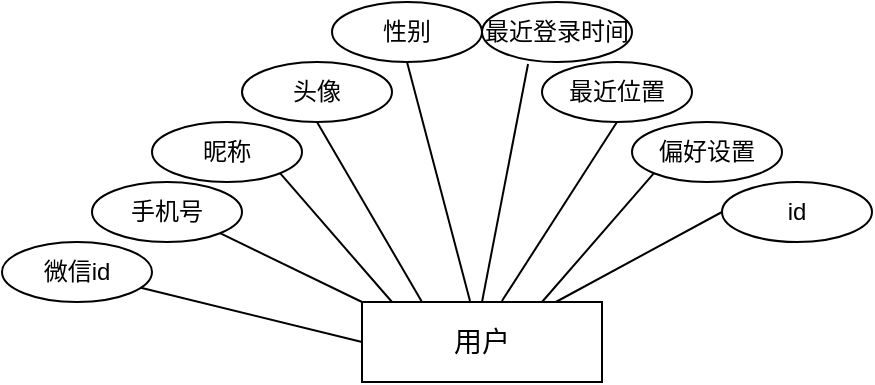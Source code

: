 <mxfile version="26.2.14">
  <diagram name="Page-1" id="9OhKOkV_mPs7GRqaQnFj">
    <mxGraphModel dx="697" dy="780" grid="1" gridSize="15" guides="1" tooltips="1" connect="1" arrows="1" fold="1" page="1" pageScale="1" pageWidth="850" pageHeight="1100" math="0" shadow="0">
      <root>
        <mxCell id="0" />
        <mxCell id="1" parent="0" />
        <mxCell id="GSTNSherqbm7E0yCV95N-1" value="&lt;span style=&quot;font-size: 14px;&quot;&gt;用户&lt;/span&gt;" style="rounded=0;whiteSpace=wrap;html=1;" parent="1" vertex="1">
          <mxGeometry x="360" y="240" width="120" height="40" as="geometry" />
        </mxCell>
        <mxCell id="GSTNSherqbm7E0yCV95N-2" value="微信id" style="ellipse;whiteSpace=wrap;html=1;" parent="1" vertex="1">
          <mxGeometry x="180" y="210" width="75" height="30" as="geometry" />
        </mxCell>
        <mxCell id="GSTNSherqbm7E0yCV95N-3" value="手机号" style="ellipse;whiteSpace=wrap;html=1;" parent="1" vertex="1">
          <mxGeometry x="225" y="180" width="75" height="30" as="geometry" />
        </mxCell>
        <mxCell id="GSTNSherqbm7E0yCV95N-4" value="昵称" style="ellipse;whiteSpace=wrap;html=1;" parent="1" vertex="1">
          <mxGeometry x="255" y="150" width="75" height="30" as="geometry" />
        </mxCell>
        <mxCell id="GSTNSherqbm7E0yCV95N-5" value="头像" style="ellipse;whiteSpace=wrap;html=1;" parent="1" vertex="1">
          <mxGeometry x="300" y="120" width="75" height="30" as="geometry" />
        </mxCell>
        <mxCell id="GSTNSherqbm7E0yCV95N-6" value="性别" style="ellipse;whiteSpace=wrap;html=1;" parent="1" vertex="1">
          <mxGeometry x="345" y="90" width="75" height="30" as="geometry" />
        </mxCell>
        <mxCell id="GSTNSherqbm7E0yCV95N-7" value="最近位置" style="ellipse;whiteSpace=wrap;html=1;" parent="1" vertex="1">
          <mxGeometry x="450" y="120" width="75" height="30" as="geometry" />
        </mxCell>
        <mxCell id="GSTNSherqbm7E0yCV95N-8" value="偏好设置" style="ellipse;whiteSpace=wrap;html=1;" parent="1" vertex="1">
          <mxGeometry x="495" y="150" width="75" height="30" as="geometry" />
        </mxCell>
        <mxCell id="GSTNSherqbm7E0yCV95N-12" value="" style="endArrow=none;html=1;rounded=0;exitX=0;exitY=0.5;exitDx=0;exitDy=0;" parent="1" source="GSTNSherqbm7E0yCV95N-1" target="GSTNSherqbm7E0yCV95N-2" edge="1">
          <mxGeometry width="50" height="50" relative="1" as="geometry">
            <mxPoint x="405" y="215" as="sourcePoint" />
            <mxPoint x="455" y="165" as="targetPoint" />
          </mxGeometry>
        </mxCell>
        <mxCell id="GSTNSherqbm7E0yCV95N-13" value="" style="endArrow=none;html=1;rounded=0;exitX=0;exitY=0;exitDx=0;exitDy=0;entryX=1;entryY=1;entryDx=0;entryDy=0;" parent="1" source="GSTNSherqbm7E0yCV95N-1" target="GSTNSherqbm7E0yCV95N-3" edge="1">
          <mxGeometry width="50" height="50" relative="1" as="geometry">
            <mxPoint x="405" y="215" as="sourcePoint" />
            <mxPoint x="315" y="195" as="targetPoint" />
          </mxGeometry>
        </mxCell>
        <mxCell id="GSTNSherqbm7E0yCV95N-14" value="" style="endArrow=none;html=1;rounded=0;entryX=1;entryY=1;entryDx=0;entryDy=0;" parent="1" target="GSTNSherqbm7E0yCV95N-4" edge="1">
          <mxGeometry width="50" height="50" relative="1" as="geometry">
            <mxPoint x="375" y="240" as="sourcePoint" />
            <mxPoint x="455" y="165" as="targetPoint" />
          </mxGeometry>
        </mxCell>
        <mxCell id="GSTNSherqbm7E0yCV95N-15" value="" style="endArrow=none;html=1;rounded=0;entryX=0.5;entryY=1;entryDx=0;entryDy=0;exitX=0.25;exitY=0;exitDx=0;exitDy=0;" parent="1" source="GSTNSherqbm7E0yCV95N-1" target="GSTNSherqbm7E0yCV95N-5" edge="1">
          <mxGeometry width="50" height="50" relative="1" as="geometry">
            <mxPoint x="390" y="225" as="sourcePoint" />
            <mxPoint x="455" y="165" as="targetPoint" />
          </mxGeometry>
        </mxCell>
        <mxCell id="GSTNSherqbm7E0yCV95N-16" value="" style="endArrow=none;html=1;rounded=0;entryX=0.5;entryY=1;entryDx=0;entryDy=0;exitX=0.45;exitY=-0.012;exitDx=0;exitDy=0;exitPerimeter=0;" parent="1" source="GSTNSherqbm7E0yCV95N-1" target="GSTNSherqbm7E0yCV95N-6" edge="1">
          <mxGeometry width="50" height="50" relative="1" as="geometry">
            <mxPoint x="413" y="225" as="sourcePoint" />
            <mxPoint x="455" y="165" as="targetPoint" />
          </mxGeometry>
        </mxCell>
        <mxCell id="GSTNSherqbm7E0yCV95N-17" value="" style="endArrow=none;html=1;rounded=0;exitX=0.583;exitY=-0.012;exitDx=0;exitDy=0;exitPerimeter=0;entryX=0.5;entryY=1;entryDx=0;entryDy=0;" parent="1" source="GSTNSherqbm7E0yCV95N-1" target="GSTNSherqbm7E0yCV95N-7" edge="1">
          <mxGeometry width="50" height="50" relative="1" as="geometry">
            <mxPoint x="405" y="215" as="sourcePoint" />
            <mxPoint x="455" y="165" as="targetPoint" />
          </mxGeometry>
        </mxCell>
        <mxCell id="GSTNSherqbm7E0yCV95N-18" value="" style="endArrow=none;html=1;rounded=0;exitX=0.75;exitY=0;exitDx=0;exitDy=0;entryX=0;entryY=1;entryDx=0;entryDy=0;" parent="1" source="GSTNSherqbm7E0yCV95N-1" target="GSTNSherqbm7E0yCV95N-8" edge="1">
          <mxGeometry width="50" height="50" relative="1" as="geometry">
            <mxPoint x="405" y="215" as="sourcePoint" />
            <mxPoint x="455" y="165" as="targetPoint" />
          </mxGeometry>
        </mxCell>
        <mxCell id="06KMO7T11eBWESfdQyWb-3" value="id" style="ellipse;whiteSpace=wrap;html=1;" parent="1" vertex="1">
          <mxGeometry x="540" y="180" width="75" height="30" as="geometry" />
        </mxCell>
        <mxCell id="06KMO7T11eBWESfdQyWb-4" value="最近登录时间" style="ellipse;whiteSpace=wrap;html=1;" parent="1" vertex="1">
          <mxGeometry x="420" y="90" width="75" height="30" as="geometry" />
        </mxCell>
        <mxCell id="06KMO7T11eBWESfdQyWb-6" value="" style="endArrow=none;html=1;rounded=0;entryX=0.307;entryY=1.033;entryDx=0;entryDy=0;entryPerimeter=0;exitX=0.5;exitY=0;exitDx=0;exitDy=0;" parent="1" source="GSTNSherqbm7E0yCV95N-1" target="06KMO7T11eBWESfdQyWb-4" edge="1">
          <mxGeometry width="50" height="50" relative="1" as="geometry">
            <mxPoint x="405" y="335" as="sourcePoint" />
            <mxPoint x="455" y="285" as="targetPoint" />
          </mxGeometry>
        </mxCell>
        <mxCell id="06KMO7T11eBWESfdQyWb-7" value="" style="endArrow=none;html=1;rounded=0;exitX=0;exitY=0.5;exitDx=0;exitDy=0;" parent="1" source="06KMO7T11eBWESfdQyWb-3" target="GSTNSherqbm7E0yCV95N-1" edge="1">
          <mxGeometry width="50" height="50" relative="1" as="geometry">
            <mxPoint x="405" y="335" as="sourcePoint" />
            <mxPoint x="360" y="270" as="targetPoint" />
          </mxGeometry>
        </mxCell>
      </root>
    </mxGraphModel>
  </diagram>
</mxfile>

